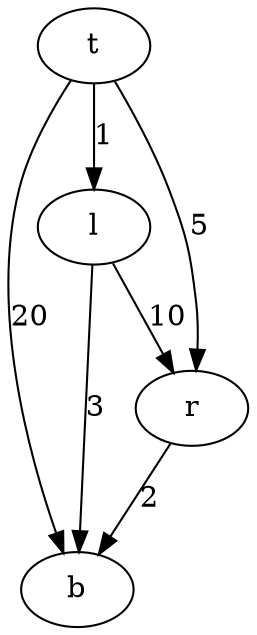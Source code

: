 digraph {
  t;
    t -> l [label=1];
    t -> b [label=20];
    t -> r [label=5];
  b;
  l;
    l -> r [label=10];
    l -> b [label=3];
  r;
    r -> b [label=2];
}
